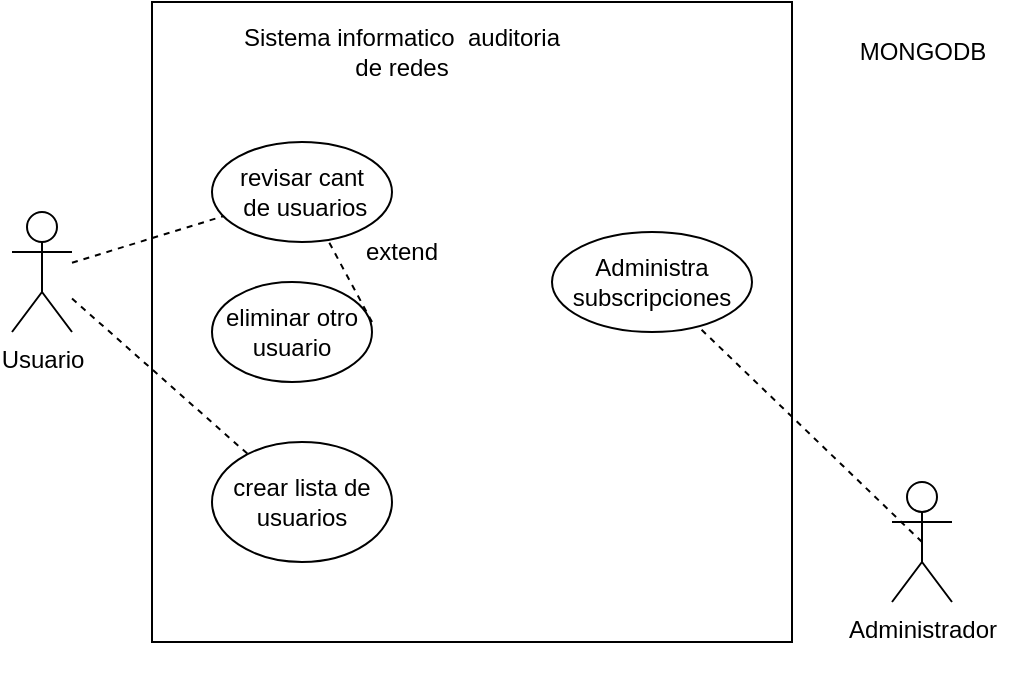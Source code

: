 <mxfile>
    <diagram id="1_mfRAfxTk5k9TjoP5ly" name="Page-1">
        <mxGraphModel dx="746" dy="427" grid="1" gridSize="10" guides="1" tooltips="1" connect="1" arrows="1" fold="1" page="1" pageScale="1" pageWidth="850" pageHeight="1100" math="0" shadow="0">
            <root>
                <mxCell id="0"/>
                <mxCell id="1" parent="0"/>
                <mxCell id="2" value="" style="whiteSpace=wrap;html=1;aspect=fixed;" vertex="1" parent="1">
                    <mxGeometry x="100" y="90" width="320" height="320" as="geometry"/>
                </mxCell>
                <mxCell id="3" value="Sistema informatico&amp;nbsp; auditoria de redes" style="text;html=1;align=center;verticalAlign=middle;whiteSpace=wrap;rounded=0;" vertex="1" parent="1">
                    <mxGeometry x="140" y="100" width="170" height="30" as="geometry"/>
                </mxCell>
                <mxCell id="6" value="Usuario&lt;div&gt;&lt;br&gt;&lt;/div&gt;" style="shape=umlActor;verticalLabelPosition=bottom;verticalAlign=top;html=1;outlineConnect=0;" vertex="1" parent="1">
                    <mxGeometry x="30" y="195" width="30" height="60" as="geometry"/>
                </mxCell>
                <mxCell id="7" value="Administrador&lt;div&gt;&lt;br&gt;&lt;/div&gt;" style="shape=umlActor;verticalLabelPosition=bottom;verticalAlign=top;html=1;outlineConnect=0;" vertex="1" parent="1">
                    <mxGeometry x="470" y="330" width="30" height="60" as="geometry"/>
                </mxCell>
                <mxCell id="8" value="revisar cant&lt;div&gt;&amp;nbsp;de usuarios&lt;/div&gt;" style="ellipse;whiteSpace=wrap;html=1;" vertex="1" parent="1">
                    <mxGeometry x="130" y="160" width="90" height="50" as="geometry"/>
                </mxCell>
                <mxCell id="11" value="" style="endArrow=none;dashed=1;html=1;" edge="1" parent="1" source="6" target="8">
                    <mxGeometry width="50" height="50" relative="1" as="geometry">
                        <mxPoint x="210" y="250" as="sourcePoint"/>
                        <mxPoint x="260" y="200" as="targetPoint"/>
                    </mxGeometry>
                </mxCell>
                <mxCell id="12" value="eliminar otro usuario" style="ellipse;whiteSpace=wrap;html=1;" vertex="1" parent="1">
                    <mxGeometry x="130" y="230" width="80" height="50" as="geometry"/>
                </mxCell>
                <mxCell id="13" value="" style="endArrow=none;dashed=1;html=1;" edge="1" parent="1" target="8">
                    <mxGeometry width="50" height="50" relative="1" as="geometry">
                        <mxPoint x="210" y="250" as="sourcePoint"/>
                        <mxPoint x="260" y="200" as="targetPoint"/>
                    </mxGeometry>
                </mxCell>
                <mxCell id="14" value="extend" style="text;html=1;align=center;verticalAlign=middle;whiteSpace=wrap;rounded=0;" vertex="1" parent="1">
                    <mxGeometry x="195" y="200" width="60" height="30" as="geometry"/>
                </mxCell>
                <mxCell id="15" value="MONGODB" style="text;html=1;align=center;verticalAlign=middle;resizable=0;points=[];autosize=1;strokeColor=none;fillColor=none;" vertex="1" parent="1">
                    <mxGeometry x="440" y="100" width="90" height="30" as="geometry"/>
                </mxCell>
                <mxCell id="16" value="crear lista de usuarios" style="ellipse;whiteSpace=wrap;html=1;" vertex="1" parent="1">
                    <mxGeometry x="130" y="310" width="90" height="60" as="geometry"/>
                </mxCell>
                <mxCell id="17" value="" style="endArrow=none;dashed=1;html=1;" edge="1" parent="1" source="6" target="16">
                    <mxGeometry width="50" height="50" relative="1" as="geometry">
                        <mxPoint x="310" y="280" as="sourcePoint"/>
                        <mxPoint x="360" y="230" as="targetPoint"/>
                    </mxGeometry>
                </mxCell>
                <mxCell id="19" value="" style="endArrow=none;dashed=1;html=1;exitX=0.5;exitY=0.5;exitDx=0;exitDy=0;exitPerimeter=0;" edge="1" parent="1" source="18">
                    <mxGeometry width="50" height="50" relative="1" as="geometry">
                        <mxPoint x="310" y="280" as="sourcePoint"/>
                        <mxPoint x="360" y="230" as="targetPoint"/>
                    </mxGeometry>
                </mxCell>
                <mxCell id="20" value="" style="endArrow=none;dashed=1;html=1;exitX=0.5;exitY=0.5;exitDx=0;exitDy=0;exitPerimeter=0;" edge="1" parent="1" source="7" target="18">
                    <mxGeometry width="50" height="50" relative="1" as="geometry">
                        <mxPoint x="485" y="360" as="sourcePoint"/>
                        <mxPoint x="360" y="230" as="targetPoint"/>
                    </mxGeometry>
                </mxCell>
                <mxCell id="18" value="Administra subscripciones" style="ellipse;whiteSpace=wrap;html=1;" vertex="1" parent="1">
                    <mxGeometry x="300" y="205" width="100" height="50" as="geometry"/>
                </mxCell>
            </root>
        </mxGraphModel>
    </diagram>
</mxfile>